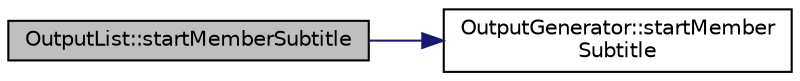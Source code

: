 digraph "OutputList::startMemberSubtitle"
{
 // LATEX_PDF_SIZE
  edge [fontname="Helvetica",fontsize="10",labelfontname="Helvetica",labelfontsize="10"];
  node [fontname="Helvetica",fontsize="10",shape=record];
  rankdir="LR";
  Node1 [label="OutputList::startMemberSubtitle",height=0.2,width=0.4,color="black", fillcolor="grey75", style="filled", fontcolor="black",tooltip=" "];
  Node1 -> Node2 [color="midnightblue",fontsize="10",style="solid",fontname="Helvetica"];
  Node2 [label="OutputGenerator::startMember\lSubtitle",height=0.2,width=0.4,color="black", fillcolor="white", style="filled",URL="$classOutputGenerator.html#a6c10a744bfe79da169794579d92c6f38",tooltip=" "];
}
